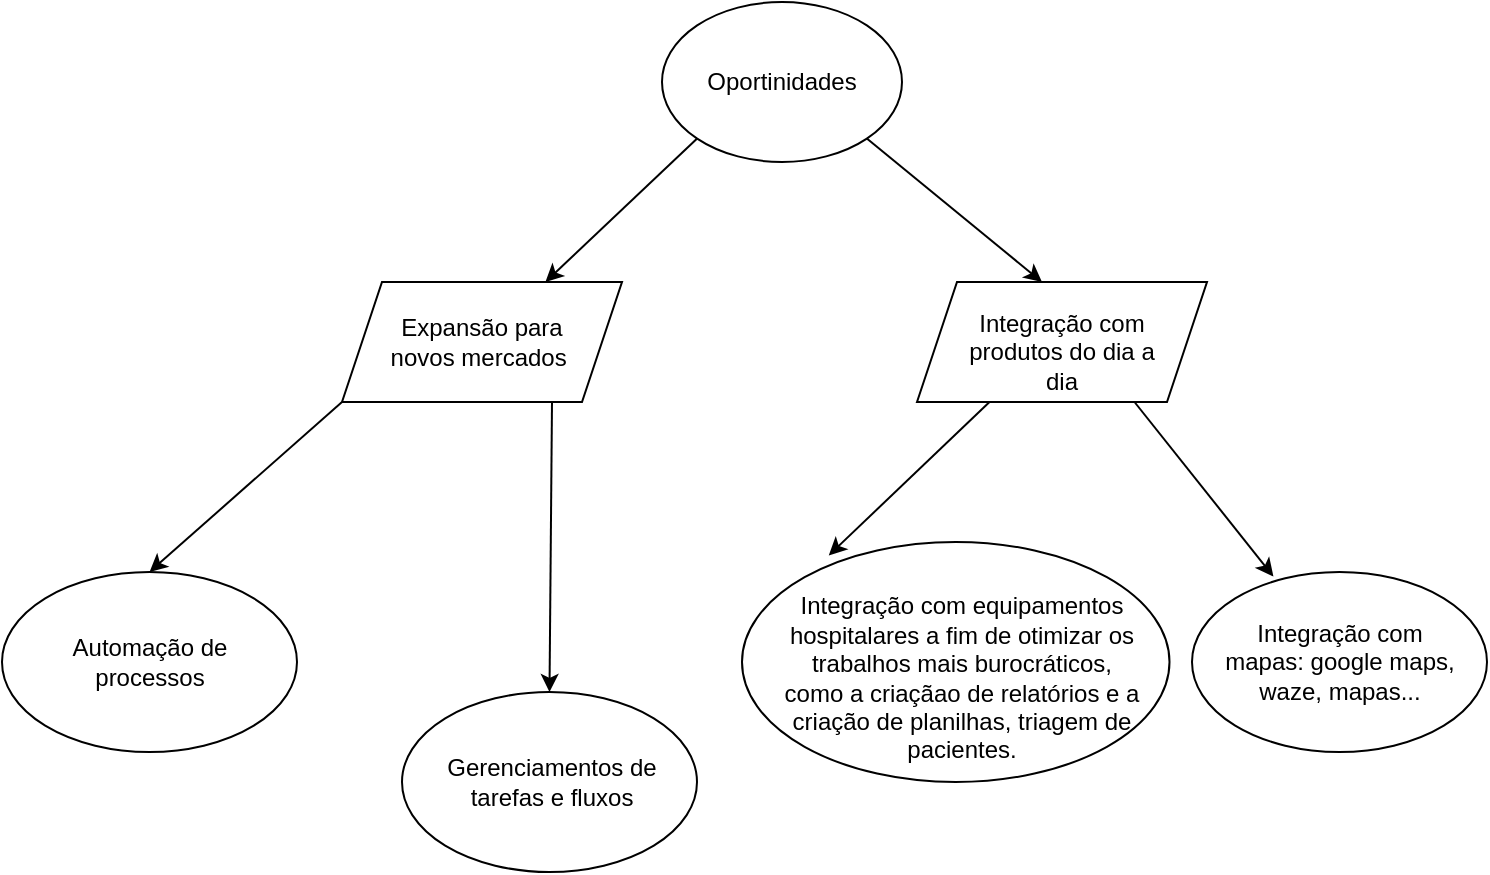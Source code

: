 <mxfile>
    <diagram id="wD_TuaM8_8DcVhLag3Rm" name="Página-1">
        <mxGraphModel dx="940" dy="704" grid="1" gridSize="10" guides="1" tooltips="1" connect="1" arrows="1" fold="1" page="1" pageScale="1" pageWidth="1693" pageHeight="1308" math="0" shadow="0">
            <root>
                <mxCell id="0"/>
                <mxCell id="1" parent="0"/>
                <mxCell id="2" value="" style="ellipse;whiteSpace=wrap;html=1;" vertex="1" parent="1">
                    <mxGeometry x="470" y="80" width="120" height="80" as="geometry"/>
                </mxCell>
                <mxCell id="3" value="Oportinidades" style="text;html=1;align=center;verticalAlign=middle;whiteSpace=wrap;rounded=0;" vertex="1" parent="1">
                    <mxGeometry x="500" y="105" width="60" height="30" as="geometry"/>
                </mxCell>
                <mxCell id="4" value="" style="endArrow=classic;html=1;exitX=0;exitY=1;exitDx=0;exitDy=0;" edge="1" parent="1" source="2" target="5">
                    <mxGeometry width="50" height="50" relative="1" as="geometry">
                        <mxPoint x="500" y="300" as="sourcePoint"/>
                        <mxPoint x="400" y="240" as="targetPoint"/>
                    </mxGeometry>
                </mxCell>
                <mxCell id="20" style="edgeStyle=none;html=1;exitX=0;exitY=1;exitDx=0;exitDy=0;entryX=0.5;entryY=0;entryDx=0;entryDy=0;" edge="1" parent="1" source="5" target="18">
                    <mxGeometry relative="1" as="geometry"/>
                </mxCell>
                <mxCell id="21" style="edgeStyle=none;html=1;exitX=0.75;exitY=1;exitDx=0;exitDy=0;entryX=0.5;entryY=0;entryDx=0;entryDy=0;" edge="1" parent="1" source="5" target="19">
                    <mxGeometry relative="1" as="geometry"/>
                </mxCell>
                <mxCell id="5" value="" style="shape=parallelogram;perimeter=parallelogramPerimeter;whiteSpace=wrap;html=1;fixedSize=1;" vertex="1" parent="1">
                    <mxGeometry x="310" y="220" width="140" height="60" as="geometry"/>
                </mxCell>
                <mxCell id="6" value="" style="endArrow=classic;html=1;exitX=1;exitY=1;exitDx=0;exitDy=0;" edge="1" parent="1" source="2">
                    <mxGeometry width="50" height="50" relative="1" as="geometry">
                        <mxPoint x="500" y="300" as="sourcePoint"/>
                        <mxPoint x="660" y="220" as="targetPoint"/>
                    </mxGeometry>
                </mxCell>
                <mxCell id="7" value="" style="shape=parallelogram;perimeter=parallelogramPerimeter;whiteSpace=wrap;html=1;fixedSize=1;" vertex="1" parent="1">
                    <mxGeometry x="597.5" y="220" width="145" height="60" as="geometry"/>
                </mxCell>
                <mxCell id="8" value="Expansão para novos mercados&amp;nbsp;" style="text;html=1;align=center;verticalAlign=middle;whiteSpace=wrap;rounded=0;" vertex="1" parent="1">
                    <mxGeometry x="330" y="235" width="100" height="30" as="geometry"/>
                </mxCell>
                <mxCell id="9" value="Integração com produtos do dia a dia" style="text;html=1;align=center;verticalAlign=middle;whiteSpace=wrap;rounded=0;" vertex="1" parent="1">
                    <mxGeometry x="615" y="240" width="110" height="30" as="geometry"/>
                </mxCell>
                <mxCell id="11" value="" style="ellipse;whiteSpace=wrap;html=1;" vertex="1" parent="1">
                    <mxGeometry x="735" y="365" width="147.5" height="90" as="geometry"/>
                </mxCell>
                <mxCell id="12" value="Integração com mapas: google maps, waze, mapas..." style="text;html=1;align=center;verticalAlign=middle;whiteSpace=wrap;rounded=0;" vertex="1" parent="1">
                    <mxGeometry x="750" y="395" width="117.5" height="30" as="geometry"/>
                </mxCell>
                <mxCell id="15" style="edgeStyle=none;html=1;exitX=0.75;exitY=1;exitDx=0;exitDy=0;entryX=0.276;entryY=0.025;entryDx=0;entryDy=0;entryPerimeter=0;" edge="1" parent="1" source="7" target="11">
                    <mxGeometry relative="1" as="geometry"/>
                </mxCell>
                <mxCell id="16" value="" style="ellipse;whiteSpace=wrap;html=1;" vertex="1" parent="1">
                    <mxGeometry x="510" y="350" width="213.75" height="120" as="geometry"/>
                </mxCell>
                <mxCell id="17" style="edgeStyle=none;html=1;exitX=0.25;exitY=1;exitDx=0;exitDy=0;entryX=0.203;entryY=0.056;entryDx=0;entryDy=0;entryPerimeter=0;" edge="1" parent="1" source="7" target="16">
                    <mxGeometry relative="1" as="geometry"/>
                </mxCell>
                <mxCell id="18" value="" style="ellipse;whiteSpace=wrap;html=1;" vertex="1" parent="1">
                    <mxGeometry x="140" y="365" width="147.5" height="90" as="geometry"/>
                </mxCell>
                <mxCell id="19" value="" style="ellipse;whiteSpace=wrap;html=1;" vertex="1" parent="1">
                    <mxGeometry x="340" y="425" width="147.5" height="90" as="geometry"/>
                </mxCell>
                <mxCell id="22" value="Integração com equipamentos hospitalares a fim de otimizar os trabalhos mais burocráticos, como a criaçãao de relatórios e a criação de planilhas, triagem de pacientes." style="text;html=1;align=center;verticalAlign=middle;whiteSpace=wrap;rounded=0;" vertex="1" parent="1">
                    <mxGeometry x="530" y="417.5" width="180" as="geometry"/>
                </mxCell>
                <mxCell id="25" value="Automação de processos" style="text;html=1;align=center;verticalAlign=middle;whiteSpace=wrap;rounded=0;" vertex="1" parent="1">
                    <mxGeometry x="158.75" y="395" width="110" height="30" as="geometry"/>
                </mxCell>
                <mxCell id="26" value="Gerenciamentos de tarefas e fluxos" style="text;html=1;align=center;verticalAlign=middle;whiteSpace=wrap;rounded=0;" vertex="1" parent="1">
                    <mxGeometry x="360" y="455" width="110" height="30" as="geometry"/>
                </mxCell>
            </root>
        </mxGraphModel>
    </diagram>
</mxfile>